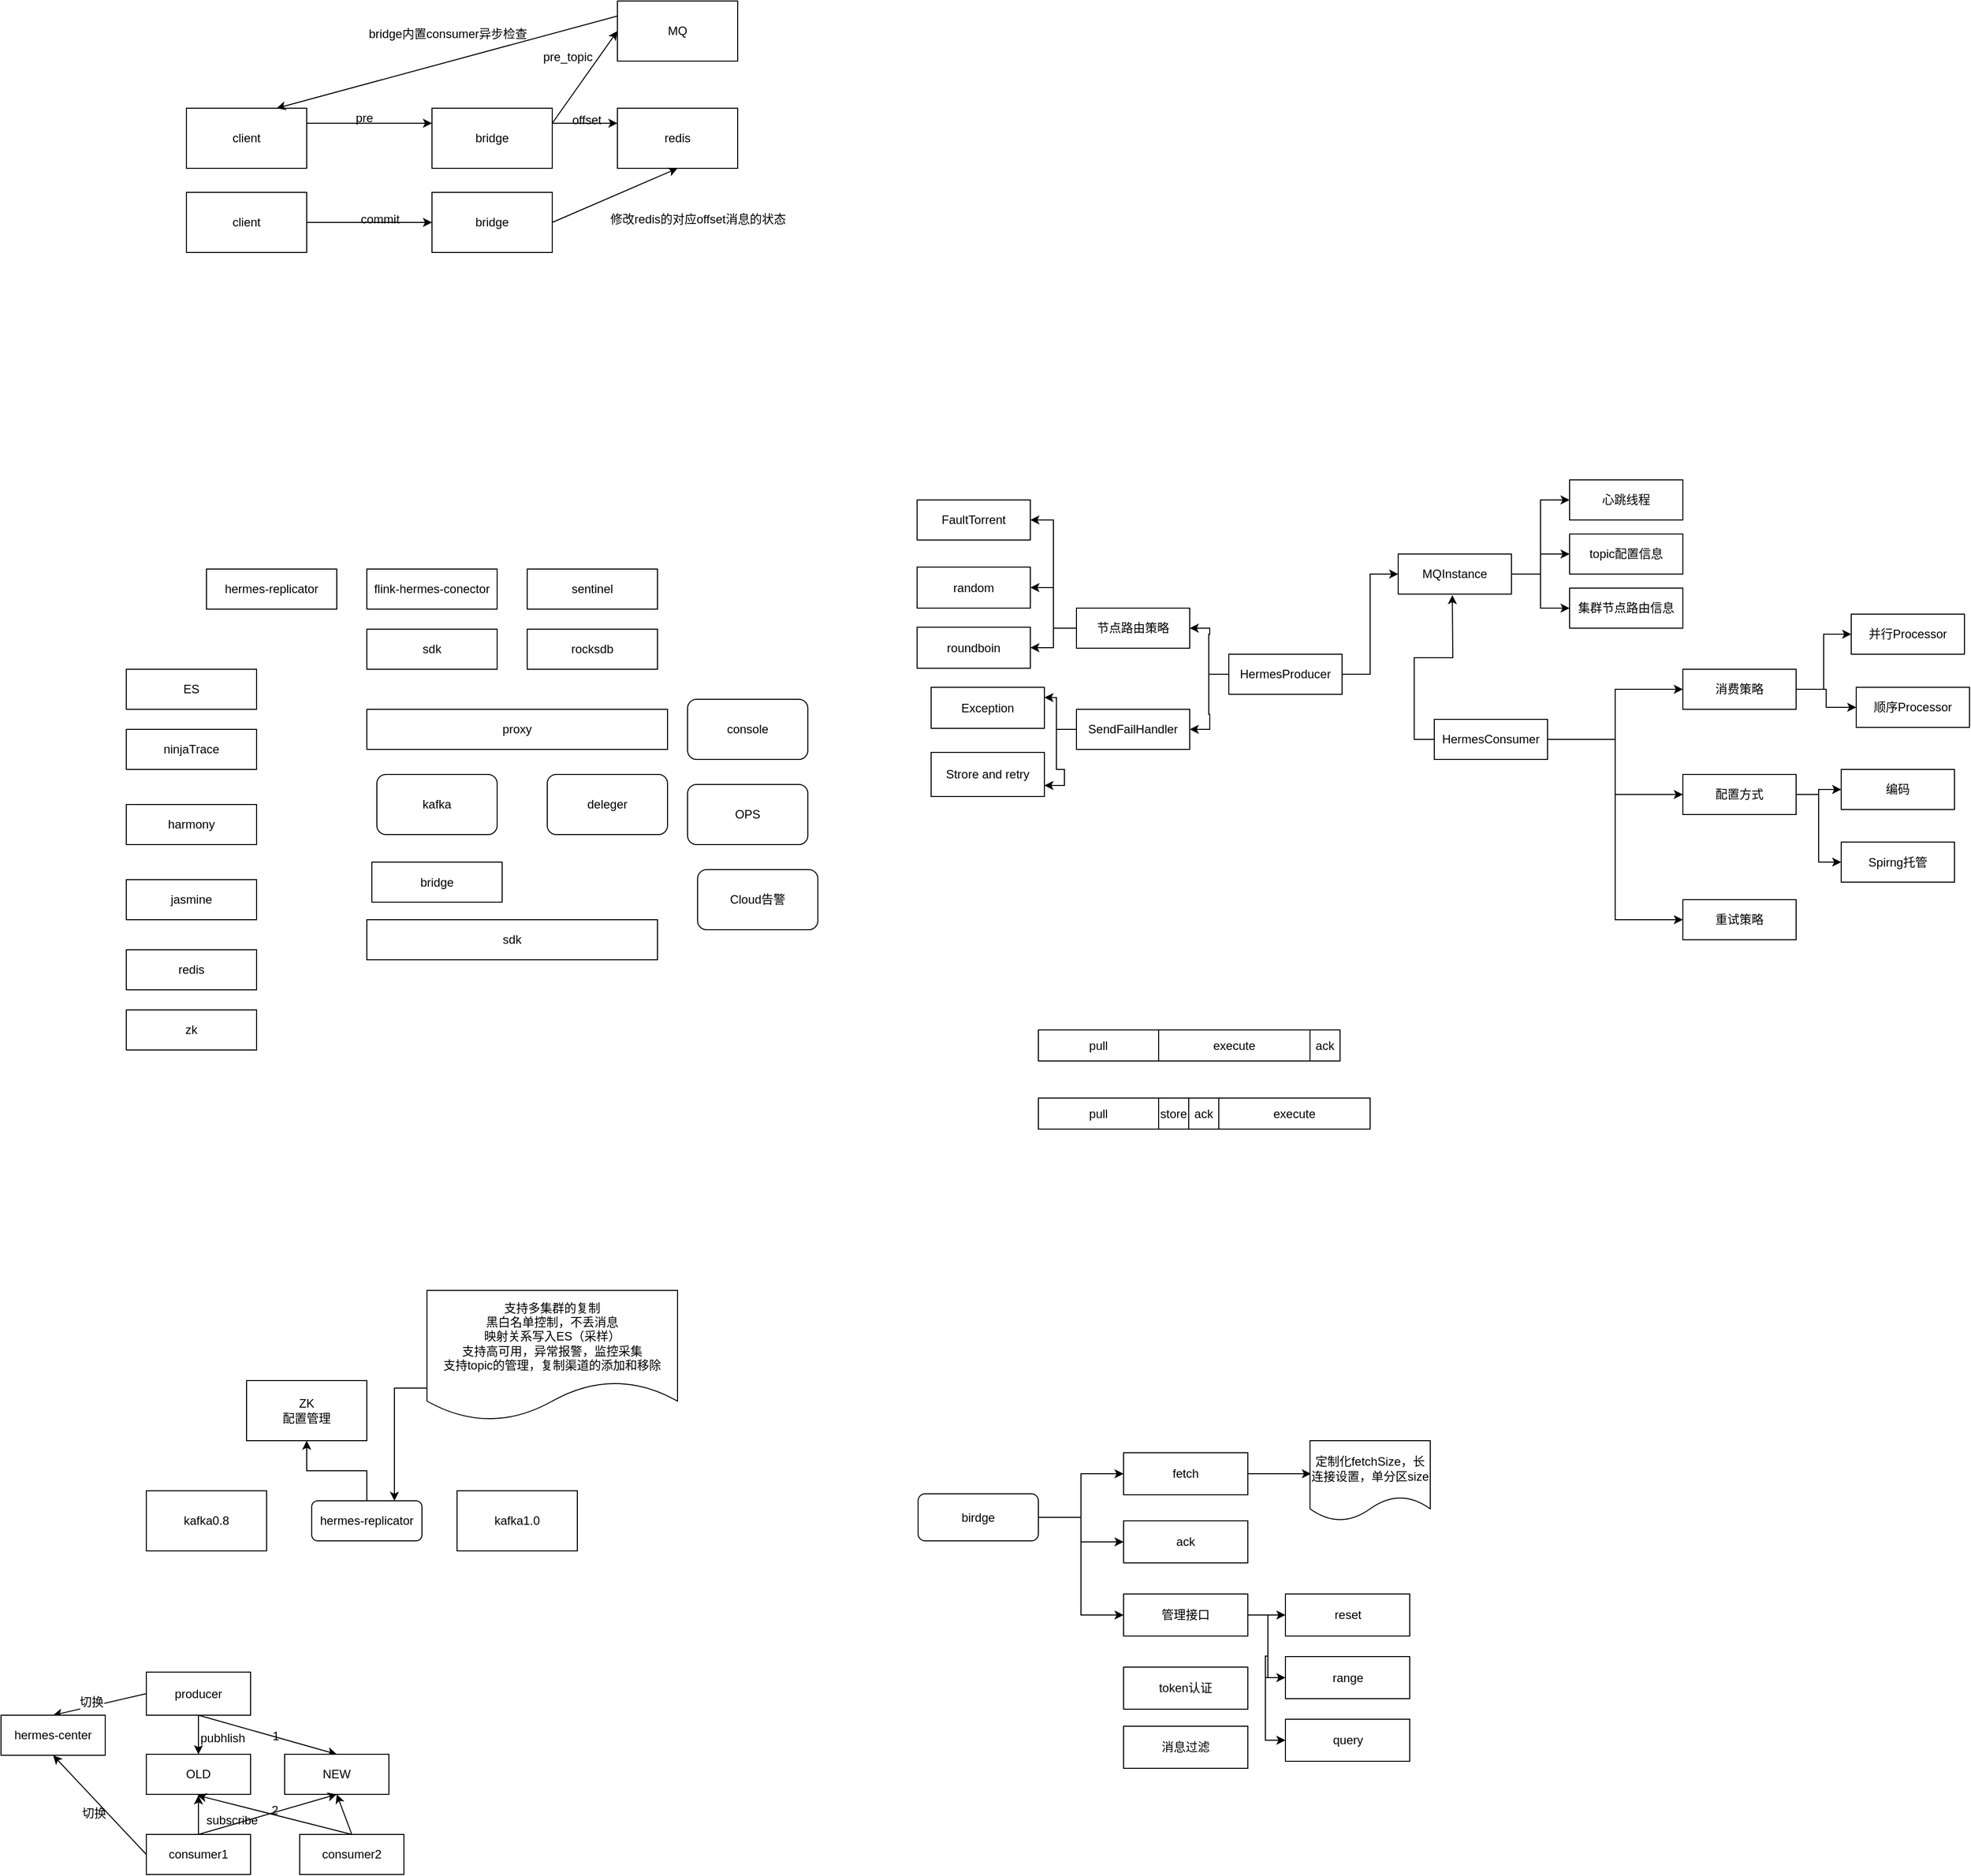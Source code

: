 <mxfile version="12.1.7" type="github" pages="1">
  <diagram id="hqEAvfo70rcamGE8vuLW" name="Page-1">
    <mxGraphModel dx="772" dy="1598" grid="0" gridSize="10" guides="1" tooltips="1" connect="1" arrows="1" fold="1" page="1" pageScale="1" pageWidth="827" pageHeight="1169" math="0" shadow="0">
      <root>
        <mxCell id="0"/>
        <mxCell id="1" parent="0"/>
        <mxCell id="P00XJH04R1qY2HiNNrUX-1" value="proxy" style="rounded=0;whiteSpace=wrap;html=1;" parent="1" vertex="1">
          <mxGeometry x="380" y="140" width="300" height="40" as="geometry"/>
        </mxCell>
        <mxCell id="P00XJH04R1qY2HiNNrUX-2" value="bridge" style="rounded=0;whiteSpace=wrap;html=1;" parent="1" vertex="1">
          <mxGeometry x="385" y="292.5" width="130" height="40" as="geometry"/>
        </mxCell>
        <mxCell id="P00XJH04R1qY2HiNNrUX-3" value="ninjaTrace" style="rounded=0;whiteSpace=wrap;html=1;" parent="1" vertex="1">
          <mxGeometry x="140" y="160" width="130" height="40" as="geometry"/>
        </mxCell>
        <mxCell id="P00XJH04R1qY2HiNNrUX-4" value="harmony" style="rounded=0;whiteSpace=wrap;html=1;" parent="1" vertex="1">
          <mxGeometry x="140" y="235" width="130" height="40" as="geometry"/>
        </mxCell>
        <mxCell id="P00XJH04R1qY2HiNNrUX-5" value="jasmine" style="rounded=0;whiteSpace=wrap;html=1;" parent="1" vertex="1">
          <mxGeometry x="140" y="310" width="130" height="40" as="geometry"/>
        </mxCell>
        <mxCell id="P00XJH04R1qY2HiNNrUX-6" value="redis" style="rounded=0;whiteSpace=wrap;html=1;" parent="1" vertex="1">
          <mxGeometry x="140" y="380" width="130" height="40" as="geometry"/>
        </mxCell>
        <mxCell id="P00XJH04R1qY2HiNNrUX-9" value="kafka" style="rounded=1;whiteSpace=wrap;html=1;" parent="1" vertex="1">
          <mxGeometry x="390" y="205" width="120" height="60" as="geometry"/>
        </mxCell>
        <mxCell id="P00XJH04R1qY2HiNNrUX-10" value="sdk" style="rounded=0;whiteSpace=wrap;html=1;" parent="1" vertex="1">
          <mxGeometry x="380" y="60" width="130" height="40" as="geometry"/>
        </mxCell>
        <mxCell id="P00XJH04R1qY2HiNNrUX-12" value="zk" style="rounded=0;whiteSpace=wrap;html=1;" parent="1" vertex="1">
          <mxGeometry x="140" y="440" width="130" height="40" as="geometry"/>
        </mxCell>
        <mxCell id="P00XJH04R1qY2HiNNrUX-14" value="rocksdb" style="rounded=0;whiteSpace=wrap;html=1;" parent="1" vertex="1">
          <mxGeometry x="540" y="60" width="130" height="40" as="geometry"/>
        </mxCell>
        <mxCell id="P00XJH04R1qY2HiNNrUX-15" value="sentinel" style="rounded=0;whiteSpace=wrap;html=1;" parent="1" vertex="1">
          <mxGeometry x="540" width="130" height="40" as="geometry"/>
        </mxCell>
        <mxCell id="P00XJH04R1qY2HiNNrUX-16" value="sdk" style="rounded=0;whiteSpace=wrap;html=1;" parent="1" vertex="1">
          <mxGeometry x="380" y="350" width="290" height="40" as="geometry"/>
        </mxCell>
        <mxCell id="P00XJH04R1qY2HiNNrUX-17" value="deleger" style="rounded=1;whiteSpace=wrap;html=1;" parent="1" vertex="1">
          <mxGeometry x="560" y="205" width="120" height="60" as="geometry"/>
        </mxCell>
        <mxCell id="P00XJH04R1qY2HiNNrUX-18" value="console" style="rounded=1;whiteSpace=wrap;html=1;" parent="1" vertex="1">
          <mxGeometry x="700" y="130" width="120" height="60" as="geometry"/>
        </mxCell>
        <mxCell id="P00XJH04R1qY2HiNNrUX-20" value="OPS" style="rounded=1;whiteSpace=wrap;html=1;" parent="1" vertex="1">
          <mxGeometry x="700" y="215" width="120" height="60" as="geometry"/>
        </mxCell>
        <mxCell id="P00XJH04R1qY2HiNNrUX-21" value="Cloud告警" style="rounded=1;whiteSpace=wrap;html=1;" parent="1" vertex="1">
          <mxGeometry x="710" y="300" width="120" height="60" as="geometry"/>
        </mxCell>
        <mxCell id="P00XJH04R1qY2HiNNrUX-23" value="ES" style="rounded=0;whiteSpace=wrap;html=1;" parent="1" vertex="1">
          <mxGeometry x="140" y="100" width="130" height="40" as="geometry"/>
        </mxCell>
        <mxCell id="P00XJH04R1qY2HiNNrUX-25" value="flink-hermes-conector" style="rounded=0;whiteSpace=wrap;html=1;" parent="1" vertex="1">
          <mxGeometry x="380" width="130" height="40" as="geometry"/>
        </mxCell>
        <mxCell id="P00XJH04R1qY2HiNNrUX-26" value="hermes-replicator" style="rounded=0;whiteSpace=wrap;html=1;" parent="1" vertex="1">
          <mxGeometry x="220" width="130" height="40" as="geometry"/>
        </mxCell>
        <mxCell id="P00XJH04R1qY2HiNNrUX-28" value="kafka0.8" style="rounded=0;whiteSpace=wrap;html=1;" parent="1" vertex="1">
          <mxGeometry x="160" y="920" width="120" height="60" as="geometry"/>
        </mxCell>
        <mxCell id="P00XJH04R1qY2HiNNrUX-29" value="kafka1.0" style="rounded=0;whiteSpace=wrap;html=1;" parent="1" vertex="1">
          <mxGeometry x="470" y="920" width="120" height="60" as="geometry"/>
        </mxCell>
        <mxCell id="P00XJH04R1qY2HiNNrUX-32" style="edgeStyle=orthogonalEdgeStyle;rounded=0;orthogonalLoop=1;jettySize=auto;html=1;exitX=0.5;exitY=0;exitDx=0;exitDy=0;entryX=0.5;entryY=1;entryDx=0;entryDy=0;" parent="1" source="P00XJH04R1qY2HiNNrUX-30" target="P00XJH04R1qY2HiNNrUX-31" edge="1">
          <mxGeometry relative="1" as="geometry"/>
        </mxCell>
        <mxCell id="P00XJH04R1qY2HiNNrUX-30" value="hermes-replicator" style="rounded=1;whiteSpace=wrap;html=1;" parent="1" vertex="1">
          <mxGeometry x="325" y="930" width="110" height="40" as="geometry"/>
        </mxCell>
        <mxCell id="P00XJH04R1qY2HiNNrUX-31" value="ZK&lt;br&gt;配置管理" style="rounded=0;whiteSpace=wrap;html=1;" parent="1" vertex="1">
          <mxGeometry x="260" y="810" width="120" height="60" as="geometry"/>
        </mxCell>
        <mxCell id="P00XJH04R1qY2HiNNrUX-34" style="edgeStyle=orthogonalEdgeStyle;rounded=0;orthogonalLoop=1;jettySize=auto;html=1;exitX=0;exitY=0.75;exitDx=0;exitDy=0;entryX=0.75;entryY=0;entryDx=0;entryDy=0;" parent="1" source="P00XJH04R1qY2HiNNrUX-33" target="P00XJH04R1qY2HiNNrUX-30" edge="1">
          <mxGeometry relative="1" as="geometry"/>
        </mxCell>
        <mxCell id="P00XJH04R1qY2HiNNrUX-33" value="支持多集群的复制&lt;br&gt;黑白名单控制，不丢消息&lt;br&gt;映射关系写入ES（采样）&lt;br&gt;支持高可用，异常报警，监控采集&lt;br&gt;支持topic的管理，复制渠道的添加和移除" style="shape=document;whiteSpace=wrap;html=1;boundedLbl=1;" parent="1" vertex="1">
          <mxGeometry x="440" y="720" width="250" height="130" as="geometry"/>
        </mxCell>
        <mxCell id="P00XJH04R1qY2HiNNrUX-47" style="edgeStyle=orthogonalEdgeStyle;rounded=0;orthogonalLoop=1;jettySize=auto;html=1;exitX=0.5;exitY=1;exitDx=0;exitDy=0;entryX=0.5;entryY=0;entryDx=0;entryDy=0;" parent="1" source="P00XJH04R1qY2HiNNrUX-37" target="P00XJH04R1qY2HiNNrUX-39" edge="1">
          <mxGeometry relative="1" as="geometry"/>
        </mxCell>
        <mxCell id="P00XJH04R1qY2HiNNrUX-53" style="edgeStyle=none;rounded=0;orthogonalLoop=1;jettySize=auto;html=1;exitX=0.5;exitY=1;exitDx=0;exitDy=0;entryX=0.5;entryY=0;entryDx=0;entryDy=0;" parent="1" source="P00XJH04R1qY2HiNNrUX-37" target="P00XJH04R1qY2HiNNrUX-40" edge="1">
          <mxGeometry relative="1" as="geometry"/>
        </mxCell>
        <mxCell id="P00XJH04R1qY2HiNNrUX-63" style="edgeStyle=none;rounded=0;orthogonalLoop=1;jettySize=auto;html=1;exitX=0;exitY=0.5;exitDx=0;exitDy=0;entryX=0.5;entryY=0;entryDx=0;entryDy=0;" parent="1" source="P00XJH04R1qY2HiNNrUX-37" target="P00XJH04R1qY2HiNNrUX-61" edge="1">
          <mxGeometry relative="1" as="geometry"/>
        </mxCell>
        <mxCell id="P00XJH04R1qY2HiNNrUX-64" value="切换" style="text;html=1;resizable=0;points=[];align=center;verticalAlign=middle;labelBackgroundColor=#ffffff;" parent="P00XJH04R1qY2HiNNrUX-63" vertex="1" connectable="0">
          <mxGeometry x="0.163" y="-4" relative="1" as="geometry">
            <mxPoint as="offset"/>
          </mxGeometry>
        </mxCell>
        <mxCell id="P00XJH04R1qY2HiNNrUX-37" value="producer" style="rounded=0;whiteSpace=wrap;html=1;" parent="1" vertex="1">
          <mxGeometry x="160" y="1101" width="104" height="43" as="geometry"/>
        </mxCell>
        <mxCell id="P00XJH04R1qY2HiNNrUX-39" value="OLD" style="rounded=0;whiteSpace=wrap;html=1;" parent="1" vertex="1">
          <mxGeometry x="160" y="1183" width="104" height="40" as="geometry"/>
        </mxCell>
        <mxCell id="P00XJH04R1qY2HiNNrUX-40" value="NEW" style="rounded=0;whiteSpace=wrap;html=1;" parent="1" vertex="1">
          <mxGeometry x="298" y="1183" width="104" height="40" as="geometry"/>
        </mxCell>
        <mxCell id="P00XJH04R1qY2HiNNrUX-46" style="edgeStyle=orthogonalEdgeStyle;rounded=0;orthogonalLoop=1;jettySize=auto;html=1;exitX=0.5;exitY=0;exitDx=0;exitDy=0;entryX=0.5;entryY=0;entryDx=0;entryDy=0;" parent="1" source="P00XJH04R1qY2HiNNrUX-43" edge="1">
          <mxGeometry relative="1" as="geometry">
            <mxPoint x="212" y="1224" as="targetPoint"/>
          </mxGeometry>
        </mxCell>
        <mxCell id="P00XJH04R1qY2HiNNrUX-54" style="edgeStyle=none;rounded=0;orthogonalLoop=1;jettySize=auto;html=1;exitX=0.5;exitY=0;exitDx=0;exitDy=0;entryX=0.5;entryY=1;entryDx=0;entryDy=0;" parent="1" source="P00XJH04R1qY2HiNNrUX-43" target="P00XJH04R1qY2HiNNrUX-40" edge="1">
          <mxGeometry relative="1" as="geometry"/>
        </mxCell>
        <mxCell id="P00XJH04R1qY2HiNNrUX-62" style="edgeStyle=none;rounded=0;orthogonalLoop=1;jettySize=auto;html=1;exitX=0;exitY=0.5;exitDx=0;exitDy=0;entryX=0.5;entryY=1;entryDx=0;entryDy=0;" parent="1" source="P00XJH04R1qY2HiNNrUX-43" target="P00XJH04R1qY2HiNNrUX-61" edge="1">
          <mxGeometry relative="1" as="geometry"/>
        </mxCell>
        <mxCell id="P00XJH04R1qY2HiNNrUX-43" value="consumer1" style="rounded=0;whiteSpace=wrap;html=1;" parent="1" vertex="1">
          <mxGeometry x="160" y="1263" width="104" height="40" as="geometry"/>
        </mxCell>
        <mxCell id="P00XJH04R1qY2HiNNrUX-48" value="pubhlish" style="text;html=1;resizable=0;points=[];autosize=1;align=left;verticalAlign=top;spacingTop=-4;" parent="1" vertex="1">
          <mxGeometry x="212" y="1156.5" width="55" height="14" as="geometry"/>
        </mxCell>
        <mxCell id="P00XJH04R1qY2HiNNrUX-49" value="subscribe" style="text;html=1;resizable=0;points=[];autosize=1;align=left;verticalAlign=top;spacingTop=-4;" parent="1" vertex="1">
          <mxGeometry x="218" y="1239" width="61" height="14" as="geometry"/>
        </mxCell>
        <mxCell id="P00XJH04R1qY2HiNNrUX-55" value="1" style="text;html=1;resizable=0;points=[];autosize=1;align=left;verticalAlign=top;spacingTop=-4;" parent="1" vertex="1">
          <mxGeometry x="284" y="1155" width="17" height="14" as="geometry"/>
        </mxCell>
        <mxCell id="P00XJH04R1qY2HiNNrUX-56" value="2" style="text;html=1;resizable=0;points=[];autosize=1;align=left;verticalAlign=top;spacingTop=-4;" parent="1" vertex="1">
          <mxGeometry x="283" y="1229" width="17" height="14" as="geometry"/>
        </mxCell>
        <mxCell id="P00XJH04R1qY2HiNNrUX-58" style="edgeStyle=none;rounded=0;orthogonalLoop=1;jettySize=auto;html=1;exitX=0.5;exitY=0;exitDx=0;exitDy=0;exitPerimeter=0;" parent="1" source="P00XJH04R1qY2HiNNrUX-57" edge="1">
          <mxGeometry relative="1" as="geometry">
            <mxPoint x="211" y="1224" as="targetPoint"/>
          </mxGeometry>
        </mxCell>
        <mxCell id="P00XJH04R1qY2HiNNrUX-59" style="edgeStyle=none;rounded=0;orthogonalLoop=1;jettySize=auto;html=1;exitX=0.5;exitY=0;exitDx=0;exitDy=0;entryX=0.5;entryY=1;entryDx=0;entryDy=0;" parent="1" source="P00XJH04R1qY2HiNNrUX-57" target="P00XJH04R1qY2HiNNrUX-40" edge="1">
          <mxGeometry relative="1" as="geometry"/>
        </mxCell>
        <mxCell id="P00XJH04R1qY2HiNNrUX-57" value="consumer2" style="rounded=0;whiteSpace=wrap;html=1;" parent="1" vertex="1">
          <mxGeometry x="313" y="1263" width="104" height="40" as="geometry"/>
        </mxCell>
        <mxCell id="P00XJH04R1qY2HiNNrUX-61" value="hermes-center" style="rounded=0;whiteSpace=wrap;html=1;" parent="1" vertex="1">
          <mxGeometry x="15" y="1144" width="104" height="40" as="geometry"/>
        </mxCell>
        <mxCell id="P00XJH04R1qY2HiNNrUX-65" value="切换" style="text;html=1;resizable=0;points=[];autosize=1;align=left;verticalAlign=top;spacingTop=-4;" parent="1" vertex="1">
          <mxGeometry x="94" y="1232" width="34" height="14" as="geometry"/>
        </mxCell>
        <mxCell id="P00XJH04R1qY2HiNNrUX-77" style="edgeStyle=orthogonalEdgeStyle;rounded=0;orthogonalLoop=1;jettySize=auto;html=1;exitX=1;exitY=0.5;exitDx=0;exitDy=0;entryX=0;entryY=0.5;entryDx=0;entryDy=0;" parent="1" source="P00XJH04R1qY2HiNNrUX-67" target="P00XJH04R1qY2HiNNrUX-69" edge="1">
          <mxGeometry relative="1" as="geometry"/>
        </mxCell>
        <mxCell id="P00XJH04R1qY2HiNNrUX-82" style="edgeStyle=orthogonalEdgeStyle;rounded=0;orthogonalLoop=1;jettySize=auto;html=1;exitX=0;exitY=0.5;exitDx=0;exitDy=0;entryX=1;entryY=0.5;entryDx=0;entryDy=0;" parent="1" source="P00XJH04R1qY2HiNNrUX-67" target="P00XJH04R1qY2HiNNrUX-78" edge="1">
          <mxGeometry relative="1" as="geometry"/>
        </mxCell>
        <mxCell id="P00XJH04R1qY2HiNNrUX-83" style="edgeStyle=orthogonalEdgeStyle;rounded=0;orthogonalLoop=1;jettySize=auto;html=1;exitX=0;exitY=0.5;exitDx=0;exitDy=0;entryX=1;entryY=0.5;entryDx=0;entryDy=0;" parent="1" source="P00XJH04R1qY2HiNNrUX-67" target="P00XJH04R1qY2HiNNrUX-79" edge="1">
          <mxGeometry relative="1" as="geometry"/>
        </mxCell>
        <mxCell id="P00XJH04R1qY2HiNNrUX-67" value="HermesProducer" style="rounded=0;whiteSpace=wrap;html=1;" parent="1" vertex="1">
          <mxGeometry x="1240" y="85" width="113" height="40" as="geometry"/>
        </mxCell>
        <mxCell id="P00XJH04R1qY2HiNNrUX-95" style="edgeStyle=orthogonalEdgeStyle;rounded=0;orthogonalLoop=1;jettySize=auto;html=1;exitX=0;exitY=0.5;exitDx=0;exitDy=0;" parent="1" source="P00XJH04R1qY2HiNNrUX-68" edge="1">
          <mxGeometry relative="1" as="geometry">
            <mxPoint x="1463" y="26" as="targetPoint"/>
          </mxGeometry>
        </mxCell>
        <mxCell id="P00XJH04R1qY2HiNNrUX-97" style="edgeStyle=orthogonalEdgeStyle;rounded=0;orthogonalLoop=1;jettySize=auto;html=1;exitX=1;exitY=0.5;exitDx=0;exitDy=0;entryX=0;entryY=0.5;entryDx=0;entryDy=0;" parent="1" source="P00XJH04R1qY2HiNNrUX-68" target="P00XJH04R1qY2HiNNrUX-96" edge="1">
          <mxGeometry relative="1" as="geometry"/>
        </mxCell>
        <mxCell id="P00XJH04R1qY2HiNNrUX-105" style="edgeStyle=orthogonalEdgeStyle;rounded=0;orthogonalLoop=1;jettySize=auto;html=1;exitX=1;exitY=0.5;exitDx=0;exitDy=0;entryX=0;entryY=0.5;entryDx=0;entryDy=0;" parent="1" source="P00XJH04R1qY2HiNNrUX-68" target="P00XJH04R1qY2HiNNrUX-104" edge="1">
          <mxGeometry relative="1" as="geometry"/>
        </mxCell>
        <mxCell id="P00XJH04R1qY2HiNNrUX-115" style="edgeStyle=orthogonalEdgeStyle;rounded=0;orthogonalLoop=1;jettySize=auto;html=1;exitX=1;exitY=0.5;exitDx=0;exitDy=0;entryX=0;entryY=0.5;entryDx=0;entryDy=0;" parent="1" source="P00XJH04R1qY2HiNNrUX-68" target="P00XJH04R1qY2HiNNrUX-114" edge="1">
          <mxGeometry relative="1" as="geometry"/>
        </mxCell>
        <mxCell id="P00XJH04R1qY2HiNNrUX-68" value="HermesConsumer" style="rounded=0;whiteSpace=wrap;html=1;" parent="1" vertex="1">
          <mxGeometry x="1445" y="150" width="113" height="40" as="geometry"/>
        </mxCell>
        <mxCell id="P00XJH04R1qY2HiNNrUX-73" style="edgeStyle=orthogonalEdgeStyle;rounded=0;orthogonalLoop=1;jettySize=auto;html=1;exitX=1;exitY=0.5;exitDx=0;exitDy=0;" parent="1" source="P00XJH04R1qY2HiNNrUX-69" target="P00XJH04R1qY2HiNNrUX-70" edge="1">
          <mxGeometry relative="1" as="geometry"/>
        </mxCell>
        <mxCell id="P00XJH04R1qY2HiNNrUX-74" style="edgeStyle=orthogonalEdgeStyle;rounded=0;orthogonalLoop=1;jettySize=auto;html=1;exitX=1;exitY=0.5;exitDx=0;exitDy=0;entryX=0;entryY=0.5;entryDx=0;entryDy=0;" parent="1" source="P00XJH04R1qY2HiNNrUX-69" target="P00XJH04R1qY2HiNNrUX-71" edge="1">
          <mxGeometry relative="1" as="geometry"/>
        </mxCell>
        <mxCell id="P00XJH04R1qY2HiNNrUX-76" style="edgeStyle=orthogonalEdgeStyle;rounded=0;orthogonalLoop=1;jettySize=auto;html=1;exitX=1;exitY=0.5;exitDx=0;exitDy=0;entryX=0;entryY=0.5;entryDx=0;entryDy=0;" parent="1" source="P00XJH04R1qY2HiNNrUX-69" target="P00XJH04R1qY2HiNNrUX-75" edge="1">
          <mxGeometry relative="1" as="geometry"/>
        </mxCell>
        <mxCell id="P00XJH04R1qY2HiNNrUX-69" value="MQInstance" style="rounded=0;whiteSpace=wrap;html=1;" parent="1" vertex="1">
          <mxGeometry x="1409" y="-15" width="113" height="40" as="geometry"/>
        </mxCell>
        <mxCell id="P00XJH04R1qY2HiNNrUX-70" value="topic配置信息" style="rounded=0;whiteSpace=wrap;html=1;" parent="1" vertex="1">
          <mxGeometry x="1580" y="-35" width="113" height="40" as="geometry"/>
        </mxCell>
        <mxCell id="P00XJH04R1qY2HiNNrUX-71" value="集群节点路由信息" style="rounded=0;whiteSpace=wrap;html=1;" parent="1" vertex="1">
          <mxGeometry x="1580" y="19" width="113" height="40" as="geometry"/>
        </mxCell>
        <mxCell id="P00XJH04R1qY2HiNNrUX-75" value="心跳线程" style="rounded=0;whiteSpace=wrap;html=1;" parent="1" vertex="1">
          <mxGeometry x="1580" y="-89" width="113" height="40" as="geometry"/>
        </mxCell>
        <mxCell id="P00XJH04R1qY2HiNNrUX-88" style="edgeStyle=orthogonalEdgeStyle;rounded=0;orthogonalLoop=1;jettySize=auto;html=1;exitX=0;exitY=0.5;exitDx=0;exitDy=0;entryX=1;entryY=0.5;entryDx=0;entryDy=0;" parent="1" source="P00XJH04R1qY2HiNNrUX-78" target="P00XJH04R1qY2HiNNrUX-86" edge="1">
          <mxGeometry relative="1" as="geometry"/>
        </mxCell>
        <mxCell id="P00XJH04R1qY2HiNNrUX-89" style="edgeStyle=orthogonalEdgeStyle;rounded=0;orthogonalLoop=1;jettySize=auto;html=1;exitX=0;exitY=0.5;exitDx=0;exitDy=0;entryX=1;entryY=0.5;entryDx=0;entryDy=0;" parent="1" source="P00XJH04R1qY2HiNNrUX-78" target="P00XJH04R1qY2HiNNrUX-87" edge="1">
          <mxGeometry relative="1" as="geometry"/>
        </mxCell>
        <mxCell id="P00XJH04R1qY2HiNNrUX-91" style="edgeStyle=orthogonalEdgeStyle;rounded=0;orthogonalLoop=1;jettySize=auto;html=1;exitX=0;exitY=0.5;exitDx=0;exitDy=0;entryX=1;entryY=0.5;entryDx=0;entryDy=0;" parent="1" source="P00XJH04R1qY2HiNNrUX-78" target="P00XJH04R1qY2HiNNrUX-90" edge="1">
          <mxGeometry relative="1" as="geometry"/>
        </mxCell>
        <mxCell id="P00XJH04R1qY2HiNNrUX-78" value="节点路由策略" style="rounded=0;whiteSpace=wrap;html=1;" parent="1" vertex="1">
          <mxGeometry x="1088" y="39" width="113" height="40" as="geometry"/>
        </mxCell>
        <mxCell id="P00XJH04R1qY2HiNNrUX-84" style="edgeStyle=orthogonalEdgeStyle;rounded=0;orthogonalLoop=1;jettySize=auto;html=1;exitX=0;exitY=0.5;exitDx=0;exitDy=0;entryX=1;entryY=0.25;entryDx=0;entryDy=0;" parent="1" source="P00XJH04R1qY2HiNNrUX-79" target="P00XJH04R1qY2HiNNrUX-80" edge="1">
          <mxGeometry relative="1" as="geometry"/>
        </mxCell>
        <mxCell id="P00XJH04R1qY2HiNNrUX-85" style="edgeStyle=orthogonalEdgeStyle;rounded=0;orthogonalLoop=1;jettySize=auto;html=1;exitX=0;exitY=0.5;exitDx=0;exitDy=0;entryX=1;entryY=0.75;entryDx=0;entryDy=0;" parent="1" source="P00XJH04R1qY2HiNNrUX-79" target="P00XJH04R1qY2HiNNrUX-81" edge="1">
          <mxGeometry relative="1" as="geometry"/>
        </mxCell>
        <mxCell id="P00XJH04R1qY2HiNNrUX-79" value="SendFailHandler" style="rounded=0;whiteSpace=wrap;html=1;" parent="1" vertex="1">
          <mxGeometry x="1088" y="140" width="113" height="40" as="geometry"/>
        </mxCell>
        <mxCell id="P00XJH04R1qY2HiNNrUX-80" value="Exception" style="rounded=0;whiteSpace=wrap;html=1;" parent="1" vertex="1">
          <mxGeometry x="943" y="118" width="113" height="41" as="geometry"/>
        </mxCell>
        <mxCell id="P00XJH04R1qY2HiNNrUX-81" value="Strore and retry" style="rounded=0;whiteSpace=wrap;html=1;" parent="1" vertex="1">
          <mxGeometry x="943" y="183" width="113" height="44" as="geometry"/>
        </mxCell>
        <mxCell id="P00XJH04R1qY2HiNNrUX-86" value="random" style="rounded=0;whiteSpace=wrap;html=1;" parent="1" vertex="1">
          <mxGeometry x="929" y="-2" width="113" height="41" as="geometry"/>
        </mxCell>
        <mxCell id="P00XJH04R1qY2HiNNrUX-87" value="roundboin" style="rounded=0;whiteSpace=wrap;html=1;" parent="1" vertex="1">
          <mxGeometry x="929" y="58" width="113" height="41" as="geometry"/>
        </mxCell>
        <mxCell id="P00XJH04R1qY2HiNNrUX-90" value="FaultTorrent" style="rounded=0;whiteSpace=wrap;html=1;" parent="1" vertex="1">
          <mxGeometry x="929" y="-69" width="113" height="40" as="geometry"/>
        </mxCell>
        <mxCell id="P00XJH04R1qY2HiNNrUX-99" style="edgeStyle=orthogonalEdgeStyle;rounded=0;orthogonalLoop=1;jettySize=auto;html=1;exitX=1;exitY=0.5;exitDx=0;exitDy=0;entryX=0;entryY=0.5;entryDx=0;entryDy=0;" parent="1" source="P00XJH04R1qY2HiNNrUX-96" target="P00XJH04R1qY2HiNNrUX-98" edge="1">
          <mxGeometry relative="1" as="geometry"/>
        </mxCell>
        <mxCell id="P00XJH04R1qY2HiNNrUX-103" style="edgeStyle=orthogonalEdgeStyle;rounded=0;orthogonalLoop=1;jettySize=auto;html=1;exitX=1;exitY=0.5;exitDx=0;exitDy=0;entryX=0;entryY=0.5;entryDx=0;entryDy=0;" parent="1" source="P00XJH04R1qY2HiNNrUX-96" target="P00XJH04R1qY2HiNNrUX-102" edge="1">
          <mxGeometry relative="1" as="geometry"/>
        </mxCell>
        <mxCell id="P00XJH04R1qY2HiNNrUX-96" value="消费策略" style="rounded=0;whiteSpace=wrap;html=1;" parent="1" vertex="1">
          <mxGeometry x="1693" y="100" width="113" height="40" as="geometry"/>
        </mxCell>
        <mxCell id="P00XJH04R1qY2HiNNrUX-98" value="并行Processor" style="rounded=0;whiteSpace=wrap;html=1;" parent="1" vertex="1">
          <mxGeometry x="1861" y="45" width="113" height="40" as="geometry"/>
        </mxCell>
        <mxCell id="P00XJH04R1qY2HiNNrUX-102" value="顺序Processor" style="rounded=0;whiteSpace=wrap;html=1;" parent="1" vertex="1">
          <mxGeometry x="1866" y="118" width="113" height="40" as="geometry"/>
        </mxCell>
        <mxCell id="P00XJH04R1qY2HiNNrUX-108" style="edgeStyle=orthogonalEdgeStyle;rounded=0;orthogonalLoop=1;jettySize=auto;html=1;exitX=1;exitY=0.5;exitDx=0;exitDy=0;entryX=0;entryY=0.5;entryDx=0;entryDy=0;" parent="1" source="P00XJH04R1qY2HiNNrUX-104" target="P00XJH04R1qY2HiNNrUX-106" edge="1">
          <mxGeometry relative="1" as="geometry"/>
        </mxCell>
        <mxCell id="P00XJH04R1qY2HiNNrUX-109" style="edgeStyle=orthogonalEdgeStyle;rounded=0;orthogonalLoop=1;jettySize=auto;html=1;exitX=1;exitY=0.5;exitDx=0;exitDy=0;entryX=0;entryY=0.5;entryDx=0;entryDy=0;" parent="1" source="P00XJH04R1qY2HiNNrUX-104" target="P00XJH04R1qY2HiNNrUX-107" edge="1">
          <mxGeometry relative="1" as="geometry"/>
        </mxCell>
        <mxCell id="P00XJH04R1qY2HiNNrUX-104" value="配置方式" style="rounded=0;whiteSpace=wrap;html=1;" parent="1" vertex="1">
          <mxGeometry x="1693" y="205" width="113" height="40" as="geometry"/>
        </mxCell>
        <mxCell id="P00XJH04R1qY2HiNNrUX-106" value="编码" style="rounded=0;whiteSpace=wrap;html=1;" parent="1" vertex="1">
          <mxGeometry x="1851" y="200" width="113" height="40" as="geometry"/>
        </mxCell>
        <mxCell id="P00XJH04R1qY2HiNNrUX-107" value="Spirng托管" style="rounded=0;whiteSpace=wrap;html=1;" parent="1" vertex="1">
          <mxGeometry x="1851" y="272.5" width="113" height="40" as="geometry"/>
        </mxCell>
        <mxCell id="P00XJH04R1qY2HiNNrUX-114" value="重试策略" style="rounded=0;whiteSpace=wrap;html=1;" parent="1" vertex="1">
          <mxGeometry x="1693" y="330" width="113" height="40" as="geometry"/>
        </mxCell>
        <mxCell id="P00XJH04R1qY2HiNNrUX-117" value="pull" style="rounded=0;whiteSpace=wrap;html=1;" parent="1" vertex="1">
          <mxGeometry x="1050" y="460" width="120" height="31" as="geometry"/>
        </mxCell>
        <mxCell id="P00XJH04R1qY2HiNNrUX-118" value="execute" style="rounded=0;whiteSpace=wrap;html=1;" parent="1" vertex="1">
          <mxGeometry x="1170" y="460" width="151" height="31" as="geometry"/>
        </mxCell>
        <mxCell id="P00XJH04R1qY2HiNNrUX-119" value="ack" style="rounded=0;whiteSpace=wrap;html=1;" parent="1" vertex="1">
          <mxGeometry x="1321" y="460" width="30" height="31" as="geometry"/>
        </mxCell>
        <mxCell id="P00XJH04R1qY2HiNNrUX-120" value="pull" style="rounded=0;whiteSpace=wrap;html=1;" parent="1" vertex="1">
          <mxGeometry x="1050" y="528" width="120" height="31" as="geometry"/>
        </mxCell>
        <mxCell id="P00XJH04R1qY2HiNNrUX-121" value="store" style="rounded=0;whiteSpace=wrap;html=1;" parent="1" vertex="1">
          <mxGeometry x="1170" y="528" width="30" height="31" as="geometry"/>
        </mxCell>
        <mxCell id="P00XJH04R1qY2HiNNrUX-122" value="ack" style="rounded=0;whiteSpace=wrap;html=1;" parent="1" vertex="1">
          <mxGeometry x="1200" y="528" width="30" height="31" as="geometry"/>
        </mxCell>
        <mxCell id="P00XJH04R1qY2HiNNrUX-123" value="execute" style="rounded=0;whiteSpace=wrap;html=1;" parent="1" vertex="1">
          <mxGeometry x="1230" y="528" width="151" height="31" as="geometry"/>
        </mxCell>
        <mxCell id="P00XJH04R1qY2HiNNrUX-143" style="edgeStyle=orthogonalEdgeStyle;rounded=0;orthogonalLoop=1;jettySize=auto;html=1;exitX=1;exitY=0.5;exitDx=0;exitDy=0;entryX=0.008;entryY=0.413;entryDx=0;entryDy=0;entryPerimeter=0;" parent="1" source="P00XJH04R1qY2HiNNrUX-124" target="P00XJH04R1qY2HiNNrUX-142" edge="1">
          <mxGeometry relative="1" as="geometry"/>
        </mxCell>
        <mxCell id="P00XJH04R1qY2HiNNrUX-124" value="fetch" style="rounded=0;whiteSpace=wrap;html=1;" parent="1" vertex="1">
          <mxGeometry x="1135" y="882" width="124" height="42" as="geometry"/>
        </mxCell>
        <mxCell id="P00XJH04R1qY2HiNNrUX-125" value="ack" style="rounded=0;whiteSpace=wrap;html=1;" parent="1" vertex="1">
          <mxGeometry x="1135" y="950" width="124" height="42" as="geometry"/>
        </mxCell>
        <mxCell id="P00XJH04R1qY2HiNNrUX-130" style="edgeStyle=orthogonalEdgeStyle;rounded=0;orthogonalLoop=1;jettySize=auto;html=1;exitX=1;exitY=0.5;exitDx=0;exitDy=0;entryX=0;entryY=0.5;entryDx=0;entryDy=0;" parent="1" source="P00XJH04R1qY2HiNNrUX-129" target="P00XJH04R1qY2HiNNrUX-124" edge="1">
          <mxGeometry relative="1" as="geometry"/>
        </mxCell>
        <mxCell id="P00XJH04R1qY2HiNNrUX-131" style="edgeStyle=orthogonalEdgeStyle;rounded=0;orthogonalLoop=1;jettySize=auto;html=1;exitX=1;exitY=0.5;exitDx=0;exitDy=0;" parent="1" source="P00XJH04R1qY2HiNNrUX-129" target="P00XJH04R1qY2HiNNrUX-125" edge="1">
          <mxGeometry relative="1" as="geometry"/>
        </mxCell>
        <mxCell id="P00XJH04R1qY2HiNNrUX-133" style="edgeStyle=orthogonalEdgeStyle;rounded=0;orthogonalLoop=1;jettySize=auto;html=1;exitX=1;exitY=0.5;exitDx=0;exitDy=0;entryX=0;entryY=0.5;entryDx=0;entryDy=0;" parent="1" source="P00XJH04R1qY2HiNNrUX-129" target="P00XJH04R1qY2HiNNrUX-132" edge="1">
          <mxGeometry relative="1" as="geometry"/>
        </mxCell>
        <mxCell id="P00XJH04R1qY2HiNNrUX-129" value="birdge" style="rounded=1;whiteSpace=wrap;html=1;" parent="1" vertex="1">
          <mxGeometry x="930" y="923" width="120" height="47" as="geometry"/>
        </mxCell>
        <mxCell id="P00XJH04R1qY2HiNNrUX-137" style="edgeStyle=orthogonalEdgeStyle;rounded=0;orthogonalLoop=1;jettySize=auto;html=1;exitX=1;exitY=0.5;exitDx=0;exitDy=0;entryX=0;entryY=0.5;entryDx=0;entryDy=0;" parent="1" source="P00XJH04R1qY2HiNNrUX-132" target="P00XJH04R1qY2HiNNrUX-134" edge="1">
          <mxGeometry relative="1" as="geometry"/>
        </mxCell>
        <mxCell id="P00XJH04R1qY2HiNNrUX-138" style="edgeStyle=orthogonalEdgeStyle;rounded=0;orthogonalLoop=1;jettySize=auto;html=1;exitX=1;exitY=0.5;exitDx=0;exitDy=0;entryX=0;entryY=0.5;entryDx=0;entryDy=0;" parent="1" source="P00XJH04R1qY2HiNNrUX-132" target="P00XJH04R1qY2HiNNrUX-135" edge="1">
          <mxGeometry relative="1" as="geometry"/>
        </mxCell>
        <mxCell id="P00XJH04R1qY2HiNNrUX-139" style="edgeStyle=orthogonalEdgeStyle;rounded=0;orthogonalLoop=1;jettySize=auto;html=1;exitX=1;exitY=0.5;exitDx=0;exitDy=0;entryX=0;entryY=0.5;entryDx=0;entryDy=0;" parent="1" source="P00XJH04R1qY2HiNNrUX-132" target="P00XJH04R1qY2HiNNrUX-136" edge="1">
          <mxGeometry relative="1" as="geometry"/>
        </mxCell>
        <mxCell id="P00XJH04R1qY2HiNNrUX-132" value="管理接口" style="rounded=0;whiteSpace=wrap;html=1;" parent="1" vertex="1">
          <mxGeometry x="1135" y="1023" width="124" height="42" as="geometry"/>
        </mxCell>
        <mxCell id="P00XJH04R1qY2HiNNrUX-134" value="reset" style="rounded=0;whiteSpace=wrap;html=1;" parent="1" vertex="1">
          <mxGeometry x="1296.5" y="1023" width="124" height="42" as="geometry"/>
        </mxCell>
        <mxCell id="P00XJH04R1qY2HiNNrUX-135" value="range" style="rounded=0;whiteSpace=wrap;html=1;" parent="1" vertex="1">
          <mxGeometry x="1296.5" y="1085.5" width="124" height="42" as="geometry"/>
        </mxCell>
        <mxCell id="P00XJH04R1qY2HiNNrUX-136" value="query" style="rounded=0;whiteSpace=wrap;html=1;" parent="1" vertex="1">
          <mxGeometry x="1296.5" y="1148" width="124" height="42" as="geometry"/>
        </mxCell>
        <mxCell id="P00XJH04R1qY2HiNNrUX-140" value="token认证" style="rounded=0;whiteSpace=wrap;html=1;" parent="1" vertex="1">
          <mxGeometry x="1135" y="1096" width="124" height="42" as="geometry"/>
        </mxCell>
        <mxCell id="P00XJH04R1qY2HiNNrUX-142" value="定制化fetchSize，长连接设置，单分区size" style="shape=document;whiteSpace=wrap;html=1;boundedLbl=1;" parent="1" vertex="1">
          <mxGeometry x="1321" y="870" width="120" height="80" as="geometry"/>
        </mxCell>
        <mxCell id="P00XJH04R1qY2HiNNrUX-144" value="消息过滤" style="rounded=0;whiteSpace=wrap;html=1;" parent="1" vertex="1">
          <mxGeometry x="1135" y="1155" width="124" height="42" as="geometry"/>
        </mxCell>
        <mxCell id="6W6KcyK-29L1wehsSYGX-4" style="edgeStyle=orthogonalEdgeStyle;rounded=0;orthogonalLoop=1;jettySize=auto;html=1;exitX=1;exitY=0.25;exitDx=0;exitDy=0;entryX=0;entryY=0.25;entryDx=0;entryDy=0;" edge="1" parent="1" source="6W6KcyK-29L1wehsSYGX-2" target="6W6KcyK-29L1wehsSYGX-3">
          <mxGeometry relative="1" as="geometry"/>
        </mxCell>
        <mxCell id="6W6KcyK-29L1wehsSYGX-2" value="client" style="rounded=0;whiteSpace=wrap;html=1;" vertex="1" parent="1">
          <mxGeometry x="200" y="-460" width="120" height="60" as="geometry"/>
        </mxCell>
        <mxCell id="6W6KcyK-29L1wehsSYGX-8" style="edgeStyle=orthogonalEdgeStyle;rounded=0;orthogonalLoop=1;jettySize=auto;html=1;exitX=1;exitY=0.25;exitDx=0;exitDy=0;entryX=0;entryY=0.25;entryDx=0;entryDy=0;" edge="1" parent="1" source="6W6KcyK-29L1wehsSYGX-3" target="6W6KcyK-29L1wehsSYGX-7">
          <mxGeometry relative="1" as="geometry"/>
        </mxCell>
        <mxCell id="6W6KcyK-29L1wehsSYGX-12" style="edgeStyle=none;rounded=0;orthogonalLoop=1;jettySize=auto;html=1;exitX=1;exitY=0.25;exitDx=0;exitDy=0;entryX=0;entryY=0.5;entryDx=0;entryDy=0;" edge="1" parent="1" source="6W6KcyK-29L1wehsSYGX-3" target="6W6KcyK-29L1wehsSYGX-10">
          <mxGeometry relative="1" as="geometry"/>
        </mxCell>
        <mxCell id="6W6KcyK-29L1wehsSYGX-3" value="bridge" style="rounded=0;whiteSpace=wrap;html=1;" vertex="1" parent="1">
          <mxGeometry x="445" y="-460" width="120" height="60" as="geometry"/>
        </mxCell>
        <mxCell id="6W6KcyK-29L1wehsSYGX-6" value="pre" style="text;html=1;resizable=0;points=[];autosize=1;align=left;verticalAlign=top;spacingTop=-4;" vertex="1" parent="1">
          <mxGeometry x="366.5" y="-460" width="27" height="14" as="geometry"/>
        </mxCell>
        <mxCell id="6W6KcyK-29L1wehsSYGX-7" value="redis" style="rounded=0;whiteSpace=wrap;html=1;" vertex="1" parent="1">
          <mxGeometry x="630" y="-460" width="120" height="60" as="geometry"/>
        </mxCell>
        <mxCell id="6W6KcyK-29L1wehsSYGX-9" value="offset" style="text;html=1;resizable=0;points=[];autosize=1;align=left;verticalAlign=top;spacingTop=-4;" vertex="1" parent="1">
          <mxGeometry x="583" y="-458" width="39" height="14" as="geometry"/>
        </mxCell>
        <mxCell id="6W6KcyK-29L1wehsSYGX-18" style="edgeStyle=none;rounded=0;orthogonalLoop=1;jettySize=auto;html=1;exitX=0;exitY=0.25;exitDx=0;exitDy=0;entryX=0.75;entryY=0;entryDx=0;entryDy=0;" edge="1" parent="1" source="6W6KcyK-29L1wehsSYGX-10" target="6W6KcyK-29L1wehsSYGX-2">
          <mxGeometry relative="1" as="geometry"/>
        </mxCell>
        <mxCell id="6W6KcyK-29L1wehsSYGX-10" value="MQ" style="rounded=0;whiteSpace=wrap;html=1;" vertex="1" parent="1">
          <mxGeometry x="630" y="-567" width="120" height="60" as="geometry"/>
        </mxCell>
        <mxCell id="6W6KcyK-29L1wehsSYGX-13" value="pre_topic" style="text;html=1;resizable=0;points=[];autosize=1;align=left;verticalAlign=top;spacingTop=-4;" vertex="1" parent="1">
          <mxGeometry x="554" y="-521" width="59" height="14" as="geometry"/>
        </mxCell>
        <mxCell id="6W6KcyK-29L1wehsSYGX-16" style="edgeStyle=none;rounded=0;orthogonalLoop=1;jettySize=auto;html=1;exitX=1;exitY=0.5;exitDx=0;exitDy=0;entryX=0;entryY=0.5;entryDx=0;entryDy=0;" edge="1" parent="1" source="6W6KcyK-29L1wehsSYGX-14" target="6W6KcyK-29L1wehsSYGX-15">
          <mxGeometry relative="1" as="geometry"/>
        </mxCell>
        <mxCell id="6W6KcyK-29L1wehsSYGX-14" value="client" style="rounded=0;whiteSpace=wrap;html=1;" vertex="1" parent="1">
          <mxGeometry x="200" y="-376" width="120" height="60" as="geometry"/>
        </mxCell>
        <mxCell id="6W6KcyK-29L1wehsSYGX-20" style="edgeStyle=none;rounded=0;orthogonalLoop=1;jettySize=auto;html=1;exitX=1;exitY=0.5;exitDx=0;exitDy=0;entryX=0.5;entryY=1;entryDx=0;entryDy=0;" edge="1" parent="1" source="6W6KcyK-29L1wehsSYGX-15" target="6W6KcyK-29L1wehsSYGX-7">
          <mxGeometry relative="1" as="geometry"/>
        </mxCell>
        <mxCell id="6W6KcyK-29L1wehsSYGX-15" value="bridge" style="rounded=0;whiteSpace=wrap;html=1;" vertex="1" parent="1">
          <mxGeometry x="445" y="-376" width="120" height="60" as="geometry"/>
        </mxCell>
        <mxCell id="6W6KcyK-29L1wehsSYGX-17" value="commit" style="text;html=1;resizable=0;points=[];autosize=1;align=left;verticalAlign=top;spacingTop=-4;" vertex="1" parent="1">
          <mxGeometry x="372" y="-359" width="49" height="14" as="geometry"/>
        </mxCell>
        <mxCell id="6W6KcyK-29L1wehsSYGX-19" value="bridge内置consumer异步检查" style="text;html=1;resizable=0;points=[];autosize=1;align=left;verticalAlign=top;spacingTop=-4;" vertex="1" parent="1">
          <mxGeometry x="380" y="-544" width="168" height="14" as="geometry"/>
        </mxCell>
        <mxCell id="6W6KcyK-29L1wehsSYGX-21" value="修改redis的对应offset消息的状态" style="text;html=1;resizable=0;points=[];autosize=1;align=left;verticalAlign=top;spacingTop=-4;" vertex="1" parent="1">
          <mxGeometry x="621" y="-359" width="185" height="14" as="geometry"/>
        </mxCell>
      </root>
    </mxGraphModel>
  </diagram>
</mxfile>
